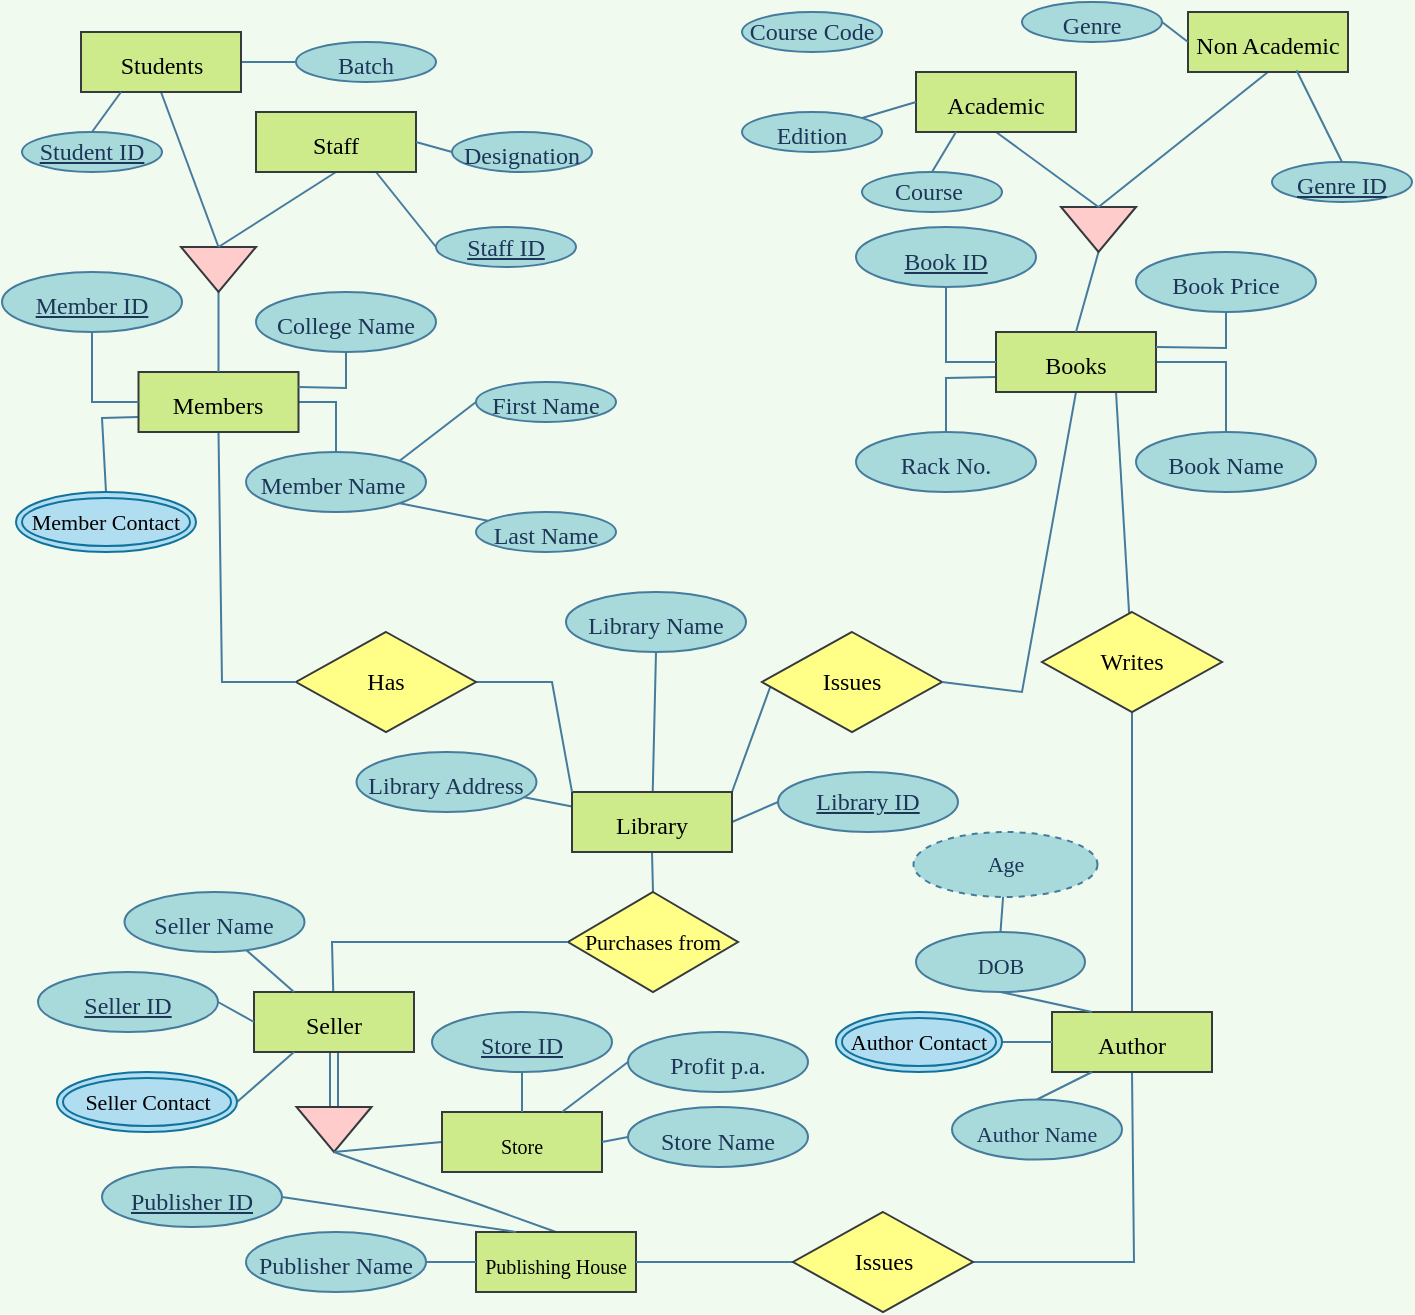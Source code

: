 <mxfile version="20.2.2" type="github">
  <diagram id="R2lEEEUBdFMjLlhIrx00" name="Page-1">
    <mxGraphModel dx="1051" dy="513" grid="1" gridSize="10" guides="1" tooltips="1" connect="1" arrows="1" fold="1" page="1" pageScale="1" pageWidth="1100" pageHeight="1700" background="#F1FAEE" math="0" shadow="0" extFonts="Permanent Marker^https://fonts.googleapis.com/css?family=Permanent+Marker">
      <root>
        <mxCell id="0" />
        <mxCell id="1" parent="0" />
        <mxCell id="Ww6-R9K_PQa6fMbzJAY2-98" value="" style="rounded=0;orthogonalLoop=1;jettySize=auto;html=1;fontFamily=Times New Roman;fontSize=11;fontColor=#1D3557;endArrow=none;startSize=14;endSize=14;strokeColor=#457B9D;fillColor=#A8DADC;entryX=0.5;entryY=1;entryDx=0;entryDy=0;endFill=0;" edge="1" parent="1" source="Ww6-R9K_PQa6fMbzJAY2-89" target="Ww6-R9K_PQa6fMbzJAY2-90">
          <mxGeometry relative="1" as="geometry" />
        </mxCell>
        <mxCell id="Ww6-R9K_PQa6fMbzJAY2-99" style="edgeStyle=none;shape=connector;rounded=0;orthogonalLoop=1;jettySize=auto;html=1;entryX=0.5;entryY=0;entryDx=0;entryDy=0;labelBackgroundColor=default;fontFamily=Times New Roman;fontSize=11;fontColor=#1D3557;endArrow=none;endFill=0;startSize=14;endSize=14;strokeColor=#457B9D;fillColor=#A8DADC;exitX=0.5;exitY=1;exitDx=0;exitDy=0;" edge="1" parent="1" source="Ww6-R9K_PQa6fMbzJAY2-89" target="Ww6-R9K_PQa6fMbzJAY2-96">
          <mxGeometry relative="1" as="geometry">
            <mxPoint x="355" y="590" as="sourcePoint" />
          </mxGeometry>
        </mxCell>
        <mxCell id="Ww6-R9K_PQa6fMbzJAY2-100" style="edgeStyle=none;shape=connector;rounded=0;orthogonalLoop=1;jettySize=auto;html=1;exitX=1;exitY=0.5;exitDx=0;exitDy=0;entryX=0;entryY=0.5;entryDx=0;entryDy=0;labelBackgroundColor=default;fontFamily=Times New Roman;fontSize=11;fontColor=#1D3557;endArrow=none;endFill=0;startSize=14;endSize=14;strokeColor=#457B9D;fillColor=#A8DADC;" edge="1" parent="1" source="Ww6-R9K_PQa6fMbzJAY2-89" target="Ww6-R9K_PQa6fMbzJAY2-93">
          <mxGeometry relative="1" as="geometry" />
        </mxCell>
        <mxCell id="Ww6-R9K_PQa6fMbzJAY2-101" value="" style="edgeStyle=none;shape=connector;rounded=0;orthogonalLoop=1;jettySize=auto;html=1;labelBackgroundColor=default;fontFamily=Times New Roman;fontSize=11;fontColor=#1D3557;endArrow=none;endFill=0;startSize=14;endSize=14;strokeColor=#457B9D;fillColor=#A8DADC;" edge="1" parent="1" source="Ww6-R9K_PQa6fMbzJAY2-89" target="Ww6-R9K_PQa6fMbzJAY2-91">
          <mxGeometry relative="1" as="geometry" />
        </mxCell>
        <mxCell id="Ww6-R9K_PQa6fMbzJAY2-102" style="edgeStyle=none;shape=connector;rounded=0;orthogonalLoop=1;jettySize=auto;html=1;exitX=1;exitY=0;exitDx=0;exitDy=0;entryX=0;entryY=0.5;entryDx=0;entryDy=0;labelBackgroundColor=default;fontFamily=Times New Roman;fontSize=11;fontColor=#1D3557;endArrow=none;endFill=0;startSize=14;endSize=14;strokeColor=#457B9D;fillColor=#A8DADC;" edge="1" parent="1" source="Ww6-R9K_PQa6fMbzJAY2-89" target="Ww6-R9K_PQa6fMbzJAY2-95">
          <mxGeometry relative="1" as="geometry">
            <Array as="points">
              <mxPoint x="415" y="505" />
            </Array>
          </mxGeometry>
        </mxCell>
        <mxCell id="Ww6-R9K_PQa6fMbzJAY2-89" value="&lt;font style=&quot;font-size: 12px;&quot;&gt;Library&lt;/font&gt;" style="whiteSpace=wrap;html=1;align=center;fontSize=16;strokeColor=#36393d;fillColor=#cdeb8b;fontFamily=Times New Roman;" vertex="1" parent="1">
          <mxGeometry x="315" y="560" width="80" height="30" as="geometry" />
        </mxCell>
        <mxCell id="Ww6-R9K_PQa6fMbzJAY2-90" value="&lt;font style=&quot;font-size: 12px;&quot;&gt;Library Name&lt;/font&gt;" style="ellipse;whiteSpace=wrap;html=1;align=center;fontSize=16;fontColor=#1D3557;strokeColor=#457B9D;fillColor=#A8DADC;fontFamily=Times New Roman;" vertex="1" parent="1">
          <mxGeometry x="312" y="460" width="90" height="30" as="geometry" />
        </mxCell>
        <mxCell id="Ww6-R9K_PQa6fMbzJAY2-91" value="&lt;font style=&quot;font-size: 12px;&quot;&gt;Library Address&lt;/font&gt;" style="ellipse;whiteSpace=wrap;html=1;align=center;fontSize=16;fontColor=#1D3557;strokeColor=#457B9D;fillColor=#A8DADC;fontFamily=Times New Roman;" vertex="1" parent="1">
          <mxGeometry x="207.25" y="540" width="90" height="30" as="geometry" />
        </mxCell>
        <mxCell id="Ww6-R9K_PQa6fMbzJAY2-93" value="Library ID" style="ellipse;whiteSpace=wrap;html=1;align=center;fontStyle=4;fontSize=12;fontColor=#1D3557;strokeColor=#457B9D;fillColor=#A8DADC;fontFamily=Times New Roman;" vertex="1" parent="1">
          <mxGeometry x="418" y="550" width="90" height="30" as="geometry" />
        </mxCell>
        <mxCell id="Ww6-R9K_PQa6fMbzJAY2-103" style="edgeStyle=none;shape=connector;rounded=0;orthogonalLoop=1;jettySize=auto;html=1;exitX=1;exitY=0.5;exitDx=0;exitDy=0;entryX=0;entryY=0;entryDx=0;entryDy=0;labelBackgroundColor=default;fontFamily=Times New Roman;fontSize=11;fontColor=#1D3557;endArrow=none;endFill=0;startSize=14;endSize=14;strokeColor=#457B9D;fillColor=#A8DADC;" edge="1" parent="1" target="Ww6-R9K_PQa6fMbzJAY2-89">
          <mxGeometry relative="1" as="geometry">
            <mxPoint x="237" y="505" as="sourcePoint" />
            <Array as="points">
              <mxPoint x="305" y="505" />
            </Array>
          </mxGeometry>
        </mxCell>
        <mxCell id="Ww6-R9K_PQa6fMbzJAY2-94" value="Has" style="shape=rhombus;perimeter=rhombusPerimeter;whiteSpace=wrap;html=1;align=center;fontSize=12;strokeColor=#36393d;fillColor=#ffff88;fontFamily=Times New Roman;" vertex="1" parent="1">
          <mxGeometry x="177" y="480" width="90" height="50" as="geometry" />
        </mxCell>
        <mxCell id="Ww6-R9K_PQa6fMbzJAY2-95" value="Issues" style="shape=rhombus;perimeter=rhombusPerimeter;whiteSpace=wrap;html=1;align=center;fontSize=12;strokeColor=#36393d;fillColor=#ffff88;fontFamily=Times New Roman;" vertex="1" parent="1">
          <mxGeometry x="410" y="480" width="90" height="50" as="geometry" />
        </mxCell>
        <mxCell id="Ww6-R9K_PQa6fMbzJAY2-96" value="&lt;font style=&quot;font-size: 11px;&quot;&gt;Purchases from&lt;/font&gt;" style="shape=rhombus;perimeter=rhombusPerimeter;whiteSpace=wrap;html=1;align=center;fontSize=12;strokeColor=#36393d;fillColor=#ffff88;fontFamily=Times New Roman;" vertex="1" parent="1">
          <mxGeometry x="313" y="610" width="85" height="50" as="geometry" />
        </mxCell>
        <mxCell id="Ww6-R9K_PQa6fMbzJAY2-111" style="edgeStyle=none;shape=connector;rounded=0;orthogonalLoop=1;jettySize=auto;html=1;entryX=1;entryY=0.5;entryDx=0;entryDy=0;labelBackgroundColor=default;fontFamily=Times New Roman;fontSize=11;fontColor=#1D3557;endArrow=none;endFill=0;startSize=14;endSize=14;strokeColor=#457B9D;fillColor=#A8DADC;exitX=0.5;exitY=1;exitDx=0;exitDy=0;" edge="1" parent="1" source="Ww6-R9K_PQa6fMbzJAY2-153" target="Ww6-R9K_PQa6fMbzJAY2-95">
          <mxGeometry relative="1" as="geometry">
            <mxPoint x="600" y="340" as="sourcePoint" />
            <Array as="points">
              <mxPoint x="540" y="510" />
            </Array>
          </mxGeometry>
        </mxCell>
        <mxCell id="Ww6-R9K_PQa6fMbzJAY2-110" style="edgeStyle=none;shape=connector;rounded=0;orthogonalLoop=1;jettySize=auto;html=1;exitX=0.5;exitY=1;exitDx=0;exitDy=0;entryX=0;entryY=0.5;entryDx=0;entryDy=0;labelBackgroundColor=default;fontFamily=Times New Roman;fontSize=11;fontColor=#1D3557;endArrow=none;endFill=0;startSize=14;endSize=14;strokeColor=#457B9D;fillColor=#A8DADC;" edge="1" parent="1" source="Ww6-R9K_PQa6fMbzJAY2-105" target="Ww6-R9K_PQa6fMbzJAY2-94">
          <mxGeometry relative="1" as="geometry">
            <Array as="points">
              <mxPoint x="140" y="505" />
            </Array>
          </mxGeometry>
        </mxCell>
        <mxCell id="Ww6-R9K_PQa6fMbzJAY2-132" style="edgeStyle=none;shape=connector;rounded=0;orthogonalLoop=1;jettySize=auto;html=1;exitX=1;exitY=0.5;exitDx=0;exitDy=0;entryX=0.5;entryY=0;entryDx=0;entryDy=0;labelBackgroundColor=default;fontFamily=Times New Roman;fontSize=11;fontColor=#1D3557;endArrow=none;endFill=0;startSize=14;endSize=14;strokeColor=#457B9D;fillColor=#A8DADC;" edge="1" parent="1" source="Ww6-R9K_PQa6fMbzJAY2-105" target="Ww6-R9K_PQa6fMbzJAY2-126">
          <mxGeometry relative="1" as="geometry">
            <Array as="points">
              <mxPoint x="197" y="365" />
            </Array>
          </mxGeometry>
        </mxCell>
        <mxCell id="Ww6-R9K_PQa6fMbzJAY2-136" style="edgeStyle=none;shape=connector;rounded=0;orthogonalLoop=1;jettySize=auto;html=1;exitX=0;exitY=0.75;exitDx=0;exitDy=0;entryX=0.5;entryY=0;entryDx=0;entryDy=0;labelBackgroundColor=default;fontFamily=Times New Roman;fontSize=11;fontColor=#1D3557;endArrow=none;endFill=0;startSize=14;endSize=14;strokeColor=#457B9D;fillColor=#A8DADC;" edge="1" parent="1" source="Ww6-R9K_PQa6fMbzJAY2-105" target="Ww6-R9K_PQa6fMbzJAY2-128">
          <mxGeometry relative="1" as="geometry">
            <mxPoint x="62" y="410" as="targetPoint" />
            <Array as="points">
              <mxPoint x="80" y="373" />
            </Array>
          </mxGeometry>
        </mxCell>
        <mxCell id="Ww6-R9K_PQa6fMbzJAY2-105" value="&lt;font style=&quot;font-size: 12px;&quot;&gt;Members&lt;/font&gt;" style="whiteSpace=wrap;html=1;align=center;fontSize=16;strokeColor=#36393d;fillColor=#cdeb8b;fontFamily=Times New Roman;" vertex="1" parent="1">
          <mxGeometry x="98.25" y="350" width="80" height="30" as="geometry" />
        </mxCell>
        <mxCell id="Ww6-R9K_PQa6fMbzJAY2-107" style="edgeStyle=none;shape=connector;rounded=0;orthogonalLoop=1;jettySize=auto;html=1;exitX=1;exitY=0.5;exitDx=0;exitDy=0;entryX=0.5;entryY=0;entryDx=0;entryDy=0;labelBackgroundColor=default;fontFamily=Times New Roman;fontSize=11;fontColor=#1D3557;endArrow=none;endFill=0;startSize=14;endSize=14;strokeColor=#457B9D;fillColor=#A8DADC;" edge="1" parent="1" source="Ww6-R9K_PQa6fMbzJAY2-106" target="Ww6-R9K_PQa6fMbzJAY2-105">
          <mxGeometry relative="1" as="geometry" />
        </mxCell>
        <mxCell id="Ww6-R9K_PQa6fMbzJAY2-106" value="" style="triangle;whiteSpace=wrap;html=1;fontFamily=Times New Roman;fontSize=11;strokeColor=#36393d;fillColor=#ffcccc;rotation=90;" vertex="1" parent="1">
          <mxGeometry x="127" y="280" width="22.5" height="37.5" as="geometry" />
        </mxCell>
        <mxCell id="Ww6-R9K_PQa6fMbzJAY2-118" style="edgeStyle=none;shape=connector;rounded=0;orthogonalLoop=1;jettySize=auto;html=1;exitX=0.5;exitY=1;exitDx=0;exitDy=0;labelBackgroundColor=default;fontFamily=Times New Roman;fontSize=11;fontColor=#1D3557;endArrow=none;endFill=0;startSize=14;endSize=14;strokeColor=#457B9D;fillColor=#A8DADC;entryX=0;entryY=0.5;entryDx=0;entryDy=0;" edge="1" parent="1" source="Ww6-R9K_PQa6fMbzJAY2-112" target="Ww6-R9K_PQa6fMbzJAY2-106">
          <mxGeometry relative="1" as="geometry">
            <mxPoint x="117" y="290" as="targetPoint" />
          </mxGeometry>
        </mxCell>
        <mxCell id="Ww6-R9K_PQa6fMbzJAY2-145" style="edgeStyle=none;shape=connector;rounded=0;orthogonalLoop=1;jettySize=auto;html=1;exitX=0.75;exitY=1;exitDx=0;exitDy=0;entryX=0;entryY=0.5;entryDx=0;entryDy=0;labelBackgroundColor=default;fontFamily=Times New Roman;fontSize=12;fontColor=#1D3557;endArrow=none;endFill=0;startSize=14;endSize=14;strokeColor=#457B9D;fillColor=#A8DADC;" edge="1" parent="1" source="Ww6-R9K_PQa6fMbzJAY2-112" target="Ww6-R9K_PQa6fMbzJAY2-144">
          <mxGeometry relative="1" as="geometry" />
        </mxCell>
        <mxCell id="Ww6-R9K_PQa6fMbzJAY2-112" value="&lt;font style=&quot;font-size: 12px;&quot;&gt;Staff&lt;/font&gt;" style="whiteSpace=wrap;html=1;align=center;fontSize=16;strokeColor=#36393d;fillColor=#cdeb8b;fontFamily=Times New Roman;" vertex="1" parent="1">
          <mxGeometry x="157" y="220" width="80" height="30" as="geometry" />
        </mxCell>
        <mxCell id="Ww6-R9K_PQa6fMbzJAY2-117" style="edgeStyle=none;shape=connector;rounded=0;orthogonalLoop=1;jettySize=auto;html=1;exitX=0.5;exitY=1;exitDx=0;exitDy=0;entryX=0;entryY=0.5;entryDx=0;entryDy=0;labelBackgroundColor=default;fontFamily=Times New Roman;fontSize=11;fontColor=#1D3557;endArrow=none;endFill=0;startSize=14;endSize=14;strokeColor=#457B9D;fillColor=#A8DADC;" edge="1" parent="1" source="Ww6-R9K_PQa6fMbzJAY2-113" target="Ww6-R9K_PQa6fMbzJAY2-106">
          <mxGeometry relative="1" as="geometry" />
        </mxCell>
        <mxCell id="Ww6-R9K_PQa6fMbzJAY2-240" style="edgeStyle=none;shape=connector;rounded=0;orthogonalLoop=1;jettySize=auto;html=1;exitX=1;exitY=0.5;exitDx=0;exitDy=0;entryX=0;entryY=0.5;entryDx=0;entryDy=0;labelBackgroundColor=default;fontFamily=Times New Roman;fontSize=10;fontColor=#1D3557;endArrow=none;endFill=0;strokeColor=#457B9D;fillColor=#A8DADC;" edge="1" parent="1" source="Ww6-R9K_PQa6fMbzJAY2-113" target="Ww6-R9K_PQa6fMbzJAY2-140">
          <mxGeometry relative="1" as="geometry" />
        </mxCell>
        <mxCell id="Ww6-R9K_PQa6fMbzJAY2-113" value="&lt;font style=&quot;font-size: 12px;&quot;&gt;Students&lt;/font&gt;" style="whiteSpace=wrap;html=1;align=center;fontSize=16;strokeColor=#36393d;fillColor=#cdeb8b;fontFamily=Times New Roman;" vertex="1" parent="1">
          <mxGeometry x="69.5" y="180" width="80" height="30" as="geometry" />
        </mxCell>
        <mxCell id="Ww6-R9K_PQa6fMbzJAY2-135" style="edgeStyle=none;shape=connector;rounded=0;orthogonalLoop=1;jettySize=auto;html=1;entryX=0;entryY=0.5;entryDx=0;entryDy=0;labelBackgroundColor=default;fontFamily=Times New Roman;fontSize=11;fontColor=#1D3557;endArrow=none;endFill=0;startSize=14;endSize=14;strokeColor=#457B9D;fillColor=#A8DADC;exitX=0.5;exitY=1;exitDx=0;exitDy=0;" edge="1" parent="1" source="Ww6-R9K_PQa6fMbzJAY2-123" target="Ww6-R9K_PQa6fMbzJAY2-105">
          <mxGeometry relative="1" as="geometry">
            <mxPoint x="62" y="327.5" as="sourcePoint" />
            <Array as="points">
              <mxPoint x="75" y="365" />
            </Array>
          </mxGeometry>
        </mxCell>
        <mxCell id="Ww6-R9K_PQa6fMbzJAY2-123" value="&lt;font style=&quot;font-size: 12px;&quot;&gt;&lt;u&gt;Member ID&lt;/u&gt;&lt;/font&gt;" style="ellipse;whiteSpace=wrap;html=1;align=center;fontSize=16;fontColor=#1D3557;strokeColor=#457B9D;fillColor=#A8DADC;fontFamily=Times New Roman;" vertex="1" parent="1">
          <mxGeometry x="30" y="300" width="90" height="30" as="geometry" />
        </mxCell>
        <mxCell id="Ww6-R9K_PQa6fMbzJAY2-133" style="edgeStyle=none;shape=connector;rounded=0;orthogonalLoop=1;jettySize=auto;html=1;exitX=1;exitY=0;exitDx=0;exitDy=0;entryX=0;entryY=0.5;entryDx=0;entryDy=0;labelBackgroundColor=default;fontFamily=Times New Roman;fontSize=11;fontColor=#1D3557;endArrow=none;endFill=0;startSize=14;endSize=14;strokeColor=#457B9D;fillColor=#A8DADC;" edge="1" parent="1" source="Ww6-R9K_PQa6fMbzJAY2-126" target="Ww6-R9K_PQa6fMbzJAY2-130">
          <mxGeometry relative="1" as="geometry" />
        </mxCell>
        <mxCell id="Ww6-R9K_PQa6fMbzJAY2-126" value="&lt;font style=&quot;font-size: 12px;&quot;&gt;Member Name&amp;nbsp;&lt;/font&gt;" style="ellipse;whiteSpace=wrap;html=1;align=center;fontSize=16;fontColor=#1D3557;strokeColor=#457B9D;fillColor=#A8DADC;fontFamily=Times New Roman;" vertex="1" parent="1">
          <mxGeometry x="152" y="390" width="90" height="30" as="geometry" />
        </mxCell>
        <mxCell id="Ww6-R9K_PQa6fMbzJAY2-128" value="Member Contact" style="ellipse;shape=doubleEllipse;margin=3;whiteSpace=wrap;html=1;align=center;fontFamily=Times New Roman;fontSize=11;strokeColor=#10739e;fillColor=#b1ddf0;" vertex="1" parent="1">
          <mxGeometry x="37" y="410" width="90" height="30" as="geometry" />
        </mxCell>
        <mxCell id="Ww6-R9K_PQa6fMbzJAY2-134" style="edgeStyle=none;shape=connector;rounded=0;orthogonalLoop=1;jettySize=auto;html=1;entryX=1;entryY=1;entryDx=0;entryDy=0;labelBackgroundColor=default;fontFamily=Times New Roman;fontSize=11;fontColor=#1D3557;endArrow=none;endFill=0;startSize=14;endSize=14;strokeColor=#457B9D;fillColor=#A8DADC;" edge="1" parent="1" source="Ww6-R9K_PQa6fMbzJAY2-129" target="Ww6-R9K_PQa6fMbzJAY2-126">
          <mxGeometry relative="1" as="geometry" />
        </mxCell>
        <mxCell id="Ww6-R9K_PQa6fMbzJAY2-129" value="&lt;font style=&quot;font-size: 12px;&quot;&gt;Last Name&lt;/font&gt;" style="ellipse;whiteSpace=wrap;html=1;align=center;fontSize=16;fontColor=#1D3557;strokeColor=#457B9D;fillColor=#A8DADC;fontFamily=Times New Roman;" vertex="1" parent="1">
          <mxGeometry x="267" y="420" width="70" height="20" as="geometry" />
        </mxCell>
        <mxCell id="Ww6-R9K_PQa6fMbzJAY2-130" value="&lt;font style=&quot;font-size: 12px;&quot;&gt;First Name&lt;/font&gt;" style="ellipse;whiteSpace=wrap;html=1;align=center;fontSize=16;fontColor=#1D3557;strokeColor=#457B9D;fillColor=#A8DADC;fontFamily=Times New Roman;" vertex="1" parent="1">
          <mxGeometry x="267" y="355" width="70" height="20" as="geometry" />
        </mxCell>
        <mxCell id="Ww6-R9K_PQa6fMbzJAY2-131" style="edgeStyle=none;shape=connector;rounded=0;orthogonalLoop=1;jettySize=auto;html=1;exitX=0.5;exitY=0;exitDx=0;exitDy=0;labelBackgroundColor=default;fontFamily=Times New Roman;fontSize=11;fontColor=#1D3557;endArrow=none;endFill=0;startSize=14;endSize=14;strokeColor=#457B9D;fillColor=#A8DADC;" edge="1" parent="1" source="Ww6-R9K_PQa6fMbzJAY2-129" target="Ww6-R9K_PQa6fMbzJAY2-129">
          <mxGeometry relative="1" as="geometry" />
        </mxCell>
        <mxCell id="Ww6-R9K_PQa6fMbzJAY2-148" style="edgeStyle=none;shape=connector;rounded=0;orthogonalLoop=1;jettySize=auto;html=1;exitX=0;exitY=0.5;exitDx=0;exitDy=0;entryX=1;entryY=0.5;entryDx=0;entryDy=0;labelBackgroundColor=default;fontFamily=Times New Roman;fontSize=12;fontColor=#1D3557;endArrow=none;endFill=0;startSize=14;endSize=14;strokeColor=#457B9D;fillColor=#A8DADC;" edge="1" parent="1" source="Ww6-R9K_PQa6fMbzJAY2-139" target="Ww6-R9K_PQa6fMbzJAY2-112">
          <mxGeometry relative="1" as="geometry" />
        </mxCell>
        <mxCell id="Ww6-R9K_PQa6fMbzJAY2-139" value="&lt;font style=&quot;font-size: 12px;&quot;&gt;Designation&lt;/font&gt;" style="ellipse;whiteSpace=wrap;html=1;align=center;fontSize=16;fontColor=#1D3557;strokeColor=#457B9D;fillColor=#A8DADC;fontFamily=Times New Roman;" vertex="1" parent="1">
          <mxGeometry x="255" y="230" width="70" height="20" as="geometry" />
        </mxCell>
        <mxCell id="Ww6-R9K_PQa6fMbzJAY2-140" value="&lt;font style=&quot;font-size: 12px;&quot;&gt;Batch&lt;/font&gt;" style="ellipse;whiteSpace=wrap;html=1;align=center;fontSize=16;fontColor=#1D3557;strokeColor=#457B9D;fillColor=#A8DADC;fontFamily=Times New Roman;" vertex="1" parent="1">
          <mxGeometry x="177" y="185" width="70" height="20" as="geometry" />
        </mxCell>
        <mxCell id="Ww6-R9K_PQa6fMbzJAY2-149" style="edgeStyle=none;shape=connector;rounded=0;orthogonalLoop=1;jettySize=auto;html=1;exitX=0.5;exitY=0;exitDx=0;exitDy=0;entryX=0.25;entryY=1;entryDx=0;entryDy=0;labelBackgroundColor=default;fontFamily=Times New Roman;fontSize=12;fontColor=#1D3557;endArrow=none;endFill=0;startSize=14;endSize=14;strokeColor=#457B9D;fillColor=#A8DADC;" edge="1" parent="1" source="Ww6-R9K_PQa6fMbzJAY2-141" target="Ww6-R9K_PQa6fMbzJAY2-113">
          <mxGeometry relative="1" as="geometry" />
        </mxCell>
        <mxCell id="Ww6-R9K_PQa6fMbzJAY2-141" value="&lt;u&gt;Student ID&lt;/u&gt;" style="ellipse;whiteSpace=wrap;html=1;align=center;fontSize=12;fontColor=#1D3557;strokeColor=#457B9D;fillColor=#A8DADC;fontFamily=Times New Roman;" vertex="1" parent="1">
          <mxGeometry x="40" y="230" width="70" height="20" as="geometry" />
        </mxCell>
        <mxCell id="Ww6-R9K_PQa6fMbzJAY2-142" style="edgeStyle=none;shape=connector;rounded=0;orthogonalLoop=1;jettySize=auto;html=1;entryX=1;entryY=0.25;entryDx=0;entryDy=0;labelBackgroundColor=default;fontFamily=Times New Roman;fontSize=11;fontColor=#1D3557;endArrow=none;endFill=0;startSize=14;endSize=14;strokeColor=#457B9D;fillColor=#A8DADC;" edge="1" parent="1" source="Ww6-R9K_PQa6fMbzJAY2-143" target="Ww6-R9K_PQa6fMbzJAY2-105">
          <mxGeometry relative="1" as="geometry">
            <mxPoint x="222" y="365" as="targetPoint" />
            <Array as="points">
              <mxPoint x="202" y="358" />
            </Array>
          </mxGeometry>
        </mxCell>
        <mxCell id="Ww6-R9K_PQa6fMbzJAY2-143" value="&lt;span style=&quot;font-size: 12px;&quot;&gt;College Name&lt;/span&gt;" style="ellipse;whiteSpace=wrap;html=1;align=center;fontSize=16;fontColor=#1D3557;strokeColor=#457B9D;fillColor=#A8DADC;fontFamily=Times New Roman;" vertex="1" parent="1">
          <mxGeometry x="157" y="310" width="90" height="30" as="geometry" />
        </mxCell>
        <mxCell id="Ww6-R9K_PQa6fMbzJAY2-144" value="&lt;u&gt;Staff ID&lt;/u&gt;" style="ellipse;whiteSpace=wrap;html=1;align=center;fontSize=12;fontColor=#1D3557;strokeColor=#457B9D;fillColor=#A8DADC;fontFamily=Times New Roman;" vertex="1" parent="1">
          <mxGeometry x="247" y="277.5" width="70" height="20" as="geometry" />
        </mxCell>
        <mxCell id="Ww6-R9K_PQa6fMbzJAY2-151" style="edgeStyle=none;shape=connector;rounded=0;orthogonalLoop=1;jettySize=auto;html=1;exitX=1;exitY=0.5;exitDx=0;exitDy=0;entryX=0.5;entryY=0;entryDx=0;entryDy=0;labelBackgroundColor=default;fontFamily=Times New Roman;fontSize=11;fontColor=#1D3557;endArrow=none;endFill=0;startSize=14;endSize=14;strokeColor=#457B9D;fillColor=#A8DADC;" edge="1" parent="1" source="Ww6-R9K_PQa6fMbzJAY2-153" target="Ww6-R9K_PQa6fMbzJAY2-164">
          <mxGeometry relative="1" as="geometry">
            <Array as="points">
              <mxPoint x="642" y="345" />
            </Array>
          </mxGeometry>
        </mxCell>
        <mxCell id="Ww6-R9K_PQa6fMbzJAY2-152" style="edgeStyle=none;shape=connector;rounded=0;orthogonalLoop=1;jettySize=auto;html=1;exitX=0;exitY=0.75;exitDx=0;exitDy=0;entryX=0.5;entryY=0;entryDx=0;entryDy=0;labelBackgroundColor=default;fontFamily=Times New Roman;fontSize=11;fontColor=#1D3557;endArrow=none;endFill=0;startSize=14;endSize=14;strokeColor=#457B9D;fillColor=#A8DADC;" edge="1" parent="1" source="Ww6-R9K_PQa6fMbzJAY2-153" target="Ww6-R9K_PQa6fMbzJAY2-181">
          <mxGeometry relative="1" as="geometry">
            <Array as="points">
              <mxPoint x="502" y="353" />
            </Array>
            <mxPoint x="502" y="390" as="targetPoint" />
          </mxGeometry>
        </mxCell>
        <mxCell id="Ww6-R9K_PQa6fMbzJAY2-190" style="edgeStyle=none;shape=connector;rounded=0;orthogonalLoop=1;jettySize=auto;html=1;exitX=0.75;exitY=1;exitDx=0;exitDy=0;labelBackgroundColor=default;fontFamily=Times New Roman;fontSize=12;fontColor=#1D3557;endArrow=none;endFill=0;startSize=14;endSize=14;strokeColor=#457B9D;fillColor=#A8DADC;" edge="1" parent="1" source="Ww6-R9K_PQa6fMbzJAY2-153" target="Ww6-R9K_PQa6fMbzJAY2-189">
          <mxGeometry relative="1" as="geometry">
            <Array as="points" />
          </mxGeometry>
        </mxCell>
        <mxCell id="Ww6-R9K_PQa6fMbzJAY2-153" value="&lt;font style=&quot;font-size: 12px;&quot;&gt;Books&lt;/font&gt;" style="whiteSpace=wrap;html=1;align=center;fontSize=16;strokeColor=#36393d;fillColor=#cdeb8b;fontFamily=Times New Roman;" vertex="1" parent="1">
          <mxGeometry x="527" y="330" width="80" height="30" as="geometry" />
        </mxCell>
        <mxCell id="Ww6-R9K_PQa6fMbzJAY2-154" style="edgeStyle=none;shape=connector;rounded=0;orthogonalLoop=1;jettySize=auto;html=1;exitX=1;exitY=0.5;exitDx=0;exitDy=0;entryX=0.5;entryY=0;entryDx=0;entryDy=0;labelBackgroundColor=default;fontFamily=Times New Roman;fontSize=11;fontColor=#1D3557;endArrow=none;endFill=0;startSize=14;endSize=14;strokeColor=#457B9D;fillColor=#A8DADC;" edge="1" parent="1" source="Ww6-R9K_PQa6fMbzJAY2-155" target="Ww6-R9K_PQa6fMbzJAY2-153">
          <mxGeometry relative="1" as="geometry" />
        </mxCell>
        <mxCell id="Ww6-R9K_PQa6fMbzJAY2-155" value="" style="triangle;whiteSpace=wrap;html=1;fontFamily=Times New Roman;fontSize=11;strokeColor=#36393d;fillColor=#ffcccc;rotation=90;" vertex="1" parent="1">
          <mxGeometry x="567" y="260" width="22.5" height="37.5" as="geometry" />
        </mxCell>
        <mxCell id="Ww6-R9K_PQa6fMbzJAY2-156" style="edgeStyle=none;shape=connector;rounded=0;orthogonalLoop=1;jettySize=auto;html=1;exitX=0.5;exitY=1;exitDx=0;exitDy=0;labelBackgroundColor=default;fontFamily=Times New Roman;fontSize=11;fontColor=#1D3557;endArrow=none;endFill=0;startSize=14;endSize=14;strokeColor=#457B9D;fillColor=#A8DADC;entryX=0;entryY=0.5;entryDx=0;entryDy=0;" edge="1" parent="1" source="Ww6-R9K_PQa6fMbzJAY2-158" target="Ww6-R9K_PQa6fMbzJAY2-155">
          <mxGeometry relative="1" as="geometry">
            <mxPoint x="557" y="270" as="targetPoint" />
          </mxGeometry>
        </mxCell>
        <mxCell id="Ww6-R9K_PQa6fMbzJAY2-158" value="&lt;span style=&quot;font-size: 12px;&quot;&gt;Non Academic&lt;/span&gt;" style="whiteSpace=wrap;html=1;align=center;fontSize=16;strokeColor=#36393d;fillColor=#cdeb8b;fontFamily=Times New Roman;" vertex="1" parent="1">
          <mxGeometry x="623" y="170" width="80" height="30" as="geometry" />
        </mxCell>
        <mxCell id="Ww6-R9K_PQa6fMbzJAY2-159" style="edgeStyle=none;shape=connector;rounded=0;orthogonalLoop=1;jettySize=auto;html=1;exitX=0.5;exitY=1;exitDx=0;exitDy=0;entryX=0;entryY=0.5;entryDx=0;entryDy=0;labelBackgroundColor=default;fontFamily=Times New Roman;fontSize=11;fontColor=#1D3557;endArrow=none;endFill=0;startSize=14;endSize=14;strokeColor=#457B9D;fillColor=#A8DADC;" edge="1" parent="1" source="Ww6-R9K_PQa6fMbzJAY2-160" target="Ww6-R9K_PQa6fMbzJAY2-155">
          <mxGeometry relative="1" as="geometry" />
        </mxCell>
        <mxCell id="Ww6-R9K_PQa6fMbzJAY2-160" value="&lt;span style=&quot;font-size: 12px;&quot;&gt;Academic&lt;/span&gt;" style="whiteSpace=wrap;html=1;align=center;fontSize=16;strokeColor=#36393d;fillColor=#cdeb8b;fontFamily=Times New Roman;" vertex="1" parent="1">
          <mxGeometry x="487" y="200" width="80" height="30" as="geometry" />
        </mxCell>
        <mxCell id="Ww6-R9K_PQa6fMbzJAY2-161" style="edgeStyle=none;shape=connector;rounded=0;orthogonalLoop=1;jettySize=auto;html=1;entryX=0;entryY=0.5;entryDx=0;entryDy=0;labelBackgroundColor=default;fontFamily=Times New Roman;fontSize=11;fontColor=#1D3557;endArrow=none;endFill=0;startSize=14;endSize=14;strokeColor=#457B9D;fillColor=#A8DADC;" edge="1" parent="1" source="Ww6-R9K_PQa6fMbzJAY2-162" target="Ww6-R9K_PQa6fMbzJAY2-153">
          <mxGeometry relative="1" as="geometry">
            <Array as="points">
              <mxPoint x="502" y="345" />
            </Array>
          </mxGeometry>
        </mxCell>
        <mxCell id="Ww6-R9K_PQa6fMbzJAY2-162" value="&lt;font style=&quot;font-size: 12px;&quot;&gt;&lt;u&gt;Book ID&lt;/u&gt;&lt;/font&gt;" style="ellipse;whiteSpace=wrap;html=1;align=center;fontSize=16;fontColor=#1D3557;strokeColor=#457B9D;fillColor=#A8DADC;fontFamily=Times New Roman;" vertex="1" parent="1">
          <mxGeometry x="457" y="277.5" width="90" height="30" as="geometry" />
        </mxCell>
        <mxCell id="Ww6-R9K_PQa6fMbzJAY2-164" value="&lt;font style=&quot;font-size: 12px;&quot;&gt;Book Name&lt;/font&gt;" style="ellipse;whiteSpace=wrap;html=1;align=center;fontSize=16;fontColor=#1D3557;strokeColor=#457B9D;fillColor=#A8DADC;fontFamily=Times New Roman;" vertex="1" parent="1">
          <mxGeometry x="597" y="380" width="90" height="30" as="geometry" />
        </mxCell>
        <mxCell id="Ww6-R9K_PQa6fMbzJAY2-170" style="edgeStyle=none;shape=connector;rounded=0;orthogonalLoop=1;jettySize=auto;html=1;exitX=1;exitY=0.5;exitDx=0;exitDy=0;entryX=0;entryY=0.5;entryDx=0;entryDy=0;labelBackgroundColor=default;fontFamily=Times New Roman;fontSize=12;fontColor=#1D3557;endArrow=none;endFill=0;startSize=14;endSize=14;strokeColor=#457B9D;fillColor=#A8DADC;" edge="1" parent="1" source="Ww6-R9K_PQa6fMbzJAY2-171" target="Ww6-R9K_PQa6fMbzJAY2-158">
          <mxGeometry relative="1" as="geometry" />
        </mxCell>
        <mxCell id="Ww6-R9K_PQa6fMbzJAY2-171" value="&lt;font style=&quot;font-size: 12px;&quot;&gt;Genre&lt;/font&gt;" style="ellipse;whiteSpace=wrap;html=1;align=center;fontSize=16;fontColor=#1D3557;strokeColor=#457B9D;fillColor=#A8DADC;fontFamily=Times New Roman;" vertex="1" parent="1">
          <mxGeometry x="540" y="165" width="70" height="20" as="geometry" />
        </mxCell>
        <mxCell id="Ww6-R9K_PQa6fMbzJAY2-172" style="edgeStyle=none;shape=connector;rounded=0;orthogonalLoop=1;jettySize=auto;html=1;entryX=0.678;entryY=0.97;entryDx=0;entryDy=0;labelBackgroundColor=default;fontFamily=Times New Roman;fontSize=12;fontColor=#1D3557;endArrow=none;endFill=0;startSize=14;endSize=14;strokeColor=#457B9D;fillColor=#A8DADC;entryPerimeter=0;exitX=0.5;exitY=0;exitDx=0;exitDy=0;" edge="1" parent="1" source="Ww6-R9K_PQa6fMbzJAY2-184" target="Ww6-R9K_PQa6fMbzJAY2-158">
          <mxGeometry relative="1" as="geometry">
            <mxPoint x="705" y="235" as="sourcePoint" />
          </mxGeometry>
        </mxCell>
        <mxCell id="Ww6-R9K_PQa6fMbzJAY2-174" style="edgeStyle=none;shape=connector;rounded=0;orthogonalLoop=1;jettySize=auto;html=1;entryX=0;entryY=0.5;entryDx=0;entryDy=0;labelBackgroundColor=default;fontFamily=Times New Roman;fontSize=12;fontColor=#1D3557;endArrow=none;endFill=0;startSize=14;endSize=14;strokeColor=#457B9D;fillColor=#A8DADC;" edge="1" parent="1" source="Ww6-R9K_PQa6fMbzJAY2-175" target="Ww6-R9K_PQa6fMbzJAY2-160">
          <mxGeometry relative="1" as="geometry" />
        </mxCell>
        <mxCell id="Ww6-R9K_PQa6fMbzJAY2-175" value="&lt;span style=&quot;font-size: 12px;&quot;&gt;Edition&lt;/span&gt;" style="ellipse;whiteSpace=wrap;html=1;align=center;fontSize=16;fontColor=#1D3557;strokeColor=#457B9D;fillColor=#A8DADC;fontFamily=Times New Roman;" vertex="1" parent="1">
          <mxGeometry x="400" y="220" width="70" height="20" as="geometry" />
        </mxCell>
        <mxCell id="Ww6-R9K_PQa6fMbzJAY2-176" style="edgeStyle=none;shape=connector;rounded=0;orthogonalLoop=1;jettySize=auto;html=1;exitX=0.5;exitY=0;exitDx=0;exitDy=0;entryX=0.25;entryY=1;entryDx=0;entryDy=0;labelBackgroundColor=default;fontFamily=Times New Roman;fontSize=12;fontColor=#1D3557;endArrow=none;endFill=0;startSize=14;endSize=14;strokeColor=#457B9D;fillColor=#A8DADC;" edge="1" parent="1" source="Ww6-R9K_PQa6fMbzJAY2-177" target="Ww6-R9K_PQa6fMbzJAY2-160">
          <mxGeometry relative="1" as="geometry" />
        </mxCell>
        <mxCell id="Ww6-R9K_PQa6fMbzJAY2-177" value="Course&amp;nbsp;" style="ellipse;whiteSpace=wrap;html=1;align=center;fontSize=12;fontColor=#1D3557;strokeColor=#457B9D;fillColor=#A8DADC;fontFamily=Times New Roman;" vertex="1" parent="1">
          <mxGeometry x="460" y="250" width="70" height="20" as="geometry" />
        </mxCell>
        <mxCell id="Ww6-R9K_PQa6fMbzJAY2-178" style="edgeStyle=none;shape=connector;rounded=0;orthogonalLoop=1;jettySize=auto;html=1;entryX=1;entryY=0.25;entryDx=0;entryDy=0;labelBackgroundColor=default;fontFamily=Times New Roman;fontSize=11;fontColor=#1D3557;endArrow=none;endFill=0;startSize=14;endSize=14;strokeColor=#457B9D;fillColor=#A8DADC;" edge="1" parent="1" source="Ww6-R9K_PQa6fMbzJAY2-179" target="Ww6-R9K_PQa6fMbzJAY2-153">
          <mxGeometry relative="1" as="geometry">
            <mxPoint x="662" y="345" as="targetPoint" />
            <Array as="points">
              <mxPoint x="642" y="338" />
            </Array>
          </mxGeometry>
        </mxCell>
        <mxCell id="Ww6-R9K_PQa6fMbzJAY2-179" value="&lt;span style=&quot;font-size: 12px;&quot;&gt;Book Price&lt;/span&gt;" style="ellipse;whiteSpace=wrap;html=1;align=center;fontSize=16;fontColor=#1D3557;strokeColor=#457B9D;fillColor=#A8DADC;fontFamily=Times New Roman;" vertex="1" parent="1">
          <mxGeometry x="597" y="290" width="90" height="30" as="geometry" />
        </mxCell>
        <mxCell id="Ww6-R9K_PQa6fMbzJAY2-181" value="&lt;span style=&quot;font-size: 12px;&quot;&gt;Rack No.&lt;/span&gt;" style="ellipse;whiteSpace=wrap;html=1;align=center;fontSize=16;fontColor=#1D3557;strokeColor=#457B9D;fillColor=#A8DADC;fontFamily=Times New Roman;" vertex="1" parent="1">
          <mxGeometry x="457" y="380" width="90" height="30" as="geometry" />
        </mxCell>
        <mxCell id="Ww6-R9K_PQa6fMbzJAY2-182" style="edgeStyle=none;shape=connector;rounded=0;orthogonalLoop=1;jettySize=auto;html=1;exitX=0.5;exitY=1;exitDx=0;exitDy=0;labelBackgroundColor=default;fontFamily=Times New Roman;fontSize=12;fontColor=#1D3557;endArrow=none;endFill=0;startSize=14;endSize=14;strokeColor=#457B9D;fillColor=#A8DADC;" edge="1" parent="1">
          <mxGeometry relative="1" as="geometry">
            <mxPoint x="550" y="215" as="sourcePoint" />
            <mxPoint x="550" y="215" as="targetPoint" />
          </mxGeometry>
        </mxCell>
        <mxCell id="Ww6-R9K_PQa6fMbzJAY2-183" value="Course Code" style="ellipse;whiteSpace=wrap;html=1;align=center;fontSize=12;fontColor=#1D3557;strokeColor=#457B9D;fillColor=#A8DADC;fontFamily=Times New Roman;" vertex="1" parent="1">
          <mxGeometry x="400" y="170" width="70" height="20" as="geometry" />
        </mxCell>
        <mxCell id="Ww6-R9K_PQa6fMbzJAY2-184" value="&lt;span style=&quot;font-size: 12px;&quot;&gt;&lt;u&gt;Genre ID&lt;/u&gt;&lt;/span&gt;" style="ellipse;whiteSpace=wrap;html=1;align=center;fontSize=16;fontColor=#1D3557;strokeColor=#457B9D;fillColor=#A8DADC;fontFamily=Times New Roman;" vertex="1" parent="1">
          <mxGeometry x="665" y="245" width="70" height="20" as="geometry" />
        </mxCell>
        <mxCell id="Ww6-R9K_PQa6fMbzJAY2-198" style="edgeStyle=none;shape=link;rounded=0;orthogonalLoop=1;jettySize=auto;html=1;exitX=0.5;exitY=1;exitDx=0;exitDy=0;labelBackgroundColor=default;fontFamily=Times New Roman;fontSize=12;fontColor=#1D3557;endArrow=none;endFill=0;strokeColor=#457B9D;fillColor=#A8DADC;entryX=0;entryY=0.5;entryDx=0;entryDy=0;" edge="1" parent="1" source="Ww6-R9K_PQa6fMbzJAY2-188" target="Ww6-R9K_PQa6fMbzJAY2-201">
          <mxGeometry relative="1" as="geometry">
            <mxPoint x="195.5" y="740" as="targetPoint" />
          </mxGeometry>
        </mxCell>
        <mxCell id="Ww6-R9K_PQa6fMbzJAY2-200" value="" style="edgeStyle=none;shape=connector;rounded=0;orthogonalLoop=1;jettySize=auto;html=1;labelBackgroundColor=default;fontFamily=Times New Roman;fontSize=12;fontColor=#1D3557;endArrow=none;endFill=0;startSize=14;endSize=14;strokeColor=#457B9D;fillColor=#A8DADC;entryX=0;entryY=0.5;entryDx=0;entryDy=0;" edge="1" parent="1" source="Ww6-R9K_PQa6fMbzJAY2-188" target="Ww6-R9K_PQa6fMbzJAY2-96">
          <mxGeometry relative="1" as="geometry">
            <Array as="points">
              <mxPoint x="195" y="635" />
            </Array>
          </mxGeometry>
        </mxCell>
        <mxCell id="Ww6-R9K_PQa6fMbzJAY2-188" value="&lt;font style=&quot;font-size: 12px;&quot;&gt;Seller&lt;/font&gt;" style="whiteSpace=wrap;html=1;align=center;fontSize=16;strokeColor=#36393d;fillColor=#cdeb8b;fontFamily=Times New Roman;" vertex="1" parent="1">
          <mxGeometry x="156" y="660" width="80" height="30" as="geometry" />
        </mxCell>
        <mxCell id="Ww6-R9K_PQa6fMbzJAY2-192" style="edgeStyle=none;shape=connector;rounded=0;orthogonalLoop=1;jettySize=auto;html=1;exitX=0.5;exitY=1;exitDx=0;exitDy=0;entryX=0.5;entryY=0;entryDx=0;entryDy=0;labelBackgroundColor=default;fontFamily=Times New Roman;fontSize=12;fontColor=#1D3557;endArrow=none;endFill=0;startSize=14;endSize=14;strokeColor=#457B9D;fillColor=#A8DADC;" edge="1" parent="1" source="Ww6-R9K_PQa6fMbzJAY2-189" target="Ww6-R9K_PQa6fMbzJAY2-191">
          <mxGeometry relative="1" as="geometry">
            <mxPoint x="583" y="560" as="sourcePoint" />
            <Array as="points" />
          </mxGeometry>
        </mxCell>
        <mxCell id="Ww6-R9K_PQa6fMbzJAY2-189" value="Writes" style="shape=rhombus;perimeter=rhombusPerimeter;whiteSpace=wrap;html=1;align=center;fontSize=12;strokeColor=#36393d;fillColor=#ffff88;fontFamily=Times New Roman;" vertex="1" parent="1">
          <mxGeometry x="550" y="470" width="90" height="50" as="geometry" />
        </mxCell>
        <mxCell id="Ww6-R9K_PQa6fMbzJAY2-257" style="edgeStyle=none;shape=connector;rounded=0;orthogonalLoop=1;jettySize=auto;html=1;labelBackgroundColor=default;fontFamily=Times New Roman;fontSize=11;fontColor=#1D3557;endArrow=none;endFill=0;strokeColor=#457B9D;fillColor=#A8DADC;entryX=1;entryY=0.5;entryDx=0;entryDy=0;exitX=0.5;exitY=1;exitDx=0;exitDy=0;" edge="1" parent="1" source="Ww6-R9K_PQa6fMbzJAY2-191" target="Ww6-R9K_PQa6fMbzJAY2-256">
          <mxGeometry relative="1" as="geometry">
            <mxPoint x="595.6" y="699" as="sourcePoint" />
            <mxPoint x="515.5" y="804" as="targetPoint" />
            <Array as="points">
              <mxPoint x="596" y="795" />
            </Array>
          </mxGeometry>
        </mxCell>
        <mxCell id="Ww6-R9K_PQa6fMbzJAY2-191" value="&lt;font style=&quot;font-size: 12px;&quot;&gt;Author&lt;/font&gt;" style="whiteSpace=wrap;html=1;align=center;fontSize=16;strokeColor=#36393d;fillColor=#cdeb8b;fontFamily=Times New Roman;" vertex="1" parent="1">
          <mxGeometry x="555" y="670" width="80" height="30" as="geometry" />
        </mxCell>
        <mxCell id="Ww6-R9K_PQa6fMbzJAY2-201" value="" style="triangle;whiteSpace=wrap;html=1;fontFamily=Times New Roman;fontSize=11;strokeColor=#36393d;fillColor=#ffcccc;rotation=90;" vertex="1" parent="1">
          <mxGeometry x="184.75" y="710" width="22.5" height="37.5" as="geometry" />
        </mxCell>
        <mxCell id="Ww6-R9K_PQa6fMbzJAY2-206" style="edgeStyle=none;shape=connector;rounded=0;orthogonalLoop=1;jettySize=auto;html=1;exitX=0.5;exitY=0;exitDx=0;exitDy=0;entryX=1;entryY=0.5;entryDx=0;entryDy=0;labelBackgroundColor=default;fontFamily=Times New Roman;fontSize=10;fontColor=#1D3557;endArrow=none;endFill=0;strokeColor=#457B9D;fillColor=#A8DADC;" edge="1" parent="1" source="Ww6-R9K_PQa6fMbzJAY2-202" target="Ww6-R9K_PQa6fMbzJAY2-201">
          <mxGeometry relative="1" as="geometry" />
        </mxCell>
        <mxCell id="Ww6-R9K_PQa6fMbzJAY2-202" value="&lt;font style=&quot;font-size: 10px;&quot;&gt;Publishing House&lt;/font&gt;" style="whiteSpace=wrap;html=1;align=center;fontSize=16;strokeColor=#36393d;fillColor=#cdeb8b;fontFamily=Times New Roman;" vertex="1" parent="1">
          <mxGeometry x="267" y="780" width="80" height="30" as="geometry" />
        </mxCell>
        <mxCell id="Ww6-R9K_PQa6fMbzJAY2-207" style="edgeStyle=none;shape=connector;rounded=0;orthogonalLoop=1;jettySize=auto;html=1;exitX=0;exitY=0.5;exitDx=0;exitDy=0;entryX=1;entryY=0.5;entryDx=0;entryDy=0;labelBackgroundColor=default;fontFamily=Times New Roman;fontSize=10;fontColor=#1D3557;endArrow=none;endFill=0;strokeColor=#457B9D;fillColor=#A8DADC;" edge="1" parent="1" source="Ww6-R9K_PQa6fMbzJAY2-204" target="Ww6-R9K_PQa6fMbzJAY2-201">
          <mxGeometry relative="1" as="geometry" />
        </mxCell>
        <mxCell id="Ww6-R9K_PQa6fMbzJAY2-204" value="&lt;font style=&quot;font-size: 10px;&quot;&gt;Store&lt;/font&gt;" style="whiteSpace=wrap;html=1;align=center;fontSize=16;strokeColor=#36393d;fillColor=#cdeb8b;fontFamily=Times New Roman;" vertex="1" parent="1">
          <mxGeometry x="250" y="720" width="80" height="30" as="geometry" />
        </mxCell>
        <mxCell id="Ww6-R9K_PQa6fMbzJAY2-227" style="edgeStyle=none;shape=connector;rounded=0;orthogonalLoop=1;jettySize=auto;html=1;entryX=0.25;entryY=0;entryDx=0;entryDy=0;labelBackgroundColor=default;fontFamily=Times New Roman;fontSize=10;fontColor=#1D3557;endArrow=none;endFill=0;strokeColor=#457B9D;fillColor=#A8DADC;" edge="1" parent="1" source="Ww6-R9K_PQa6fMbzJAY2-222" target="Ww6-R9K_PQa6fMbzJAY2-188">
          <mxGeometry relative="1" as="geometry" />
        </mxCell>
        <mxCell id="Ww6-R9K_PQa6fMbzJAY2-222" value="&lt;font style=&quot;font-size: 12px;&quot;&gt;Seller Name&lt;/font&gt;" style="ellipse;whiteSpace=wrap;html=1;align=center;fontSize=16;fontColor=#1D3557;strokeColor=#457B9D;fillColor=#A8DADC;fontFamily=Times New Roman;" vertex="1" parent="1">
          <mxGeometry x="91.25" y="610" width="90" height="30" as="geometry" />
        </mxCell>
        <mxCell id="Ww6-R9K_PQa6fMbzJAY2-229" style="edgeStyle=none;shape=connector;rounded=0;orthogonalLoop=1;jettySize=auto;html=1;exitX=1;exitY=0.5;exitDx=0;exitDy=0;entryX=0;entryY=0.5;entryDx=0;entryDy=0;labelBackgroundColor=default;fontFamily=Times New Roman;fontSize=10;fontColor=#1D3557;endArrow=none;endFill=0;strokeColor=#457B9D;fillColor=#A8DADC;" edge="1" parent="1" source="Ww6-R9K_PQa6fMbzJAY2-223" target="Ww6-R9K_PQa6fMbzJAY2-188">
          <mxGeometry relative="1" as="geometry" />
        </mxCell>
        <mxCell id="Ww6-R9K_PQa6fMbzJAY2-223" value="&lt;font style=&quot;font-size: 12px;&quot;&gt;Seller ID&lt;/font&gt;" style="ellipse;whiteSpace=wrap;html=1;align=center;fontSize=16;fontColor=#1D3557;strokeColor=#457B9D;fillColor=#A8DADC;fontFamily=Times New Roman;fontStyle=4" vertex="1" parent="1">
          <mxGeometry x="48" y="650" width="90" height="30" as="geometry" />
        </mxCell>
        <mxCell id="Ww6-R9K_PQa6fMbzJAY2-230" style="edgeStyle=none;shape=connector;rounded=0;orthogonalLoop=1;jettySize=auto;html=1;entryX=0.25;entryY=1;entryDx=0;entryDy=0;labelBackgroundColor=default;fontFamily=Times New Roman;fontSize=10;fontColor=#1D3557;endArrow=none;endFill=0;strokeColor=#457B9D;fillColor=#A8DADC;exitX=1;exitY=0.5;exitDx=0;exitDy=0;" edge="1" parent="1" source="Ww6-R9K_PQa6fMbzJAY2-225" target="Ww6-R9K_PQa6fMbzJAY2-188">
          <mxGeometry relative="1" as="geometry" />
        </mxCell>
        <mxCell id="Ww6-R9K_PQa6fMbzJAY2-225" value="Seller Contact" style="ellipse;shape=doubleEllipse;margin=3;whiteSpace=wrap;html=1;align=center;fontFamily=Times New Roman;fontSize=11;strokeColor=#10739e;fillColor=#b1ddf0;" vertex="1" parent="1">
          <mxGeometry x="57.5" y="700" width="90" height="30" as="geometry" />
        </mxCell>
        <mxCell id="Ww6-R9K_PQa6fMbzJAY2-260" style="edgeStyle=none;shape=connector;rounded=0;orthogonalLoop=1;jettySize=auto;html=1;exitX=1;exitY=0.5;exitDx=0;exitDy=0;entryX=0;entryY=0.5;entryDx=0;entryDy=0;labelBackgroundColor=default;fontFamily=Times New Roman;fontSize=11;fontColor=#1D3557;endArrow=none;endFill=0;strokeColor=#457B9D;fillColor=#A8DADC;" edge="1" parent="1" source="Ww6-R9K_PQa6fMbzJAY2-226" target="Ww6-R9K_PQa6fMbzJAY2-191">
          <mxGeometry relative="1" as="geometry" />
        </mxCell>
        <mxCell id="Ww6-R9K_PQa6fMbzJAY2-226" value="Author Contact" style="ellipse;shape=doubleEllipse;margin=3;whiteSpace=wrap;html=1;align=center;fontFamily=Times New Roman;fontSize=11;strokeColor=#10739e;fillColor=#b1ddf0;" vertex="1" parent="1">
          <mxGeometry x="447" y="670" width="83" height="30" as="geometry" />
        </mxCell>
        <mxCell id="Ww6-R9K_PQa6fMbzJAY2-248" style="edgeStyle=none;shape=connector;rounded=0;orthogonalLoop=1;jettySize=auto;html=1;exitX=1;exitY=0.5;exitDx=0;exitDy=0;labelBackgroundColor=default;fontFamily=Times New Roman;fontSize=12;fontColor=#1D3557;endArrow=none;endFill=0;strokeColor=#457B9D;fillColor=#A8DADC;entryX=0.25;entryY=0;entryDx=0;entryDy=0;" edge="1" parent="1" source="Ww6-R9K_PQa6fMbzJAY2-233" target="Ww6-R9K_PQa6fMbzJAY2-202">
          <mxGeometry relative="1" as="geometry" />
        </mxCell>
        <mxCell id="Ww6-R9K_PQa6fMbzJAY2-233" value="&lt;font style=&quot;font-size: 12px;&quot;&gt;Publisher ID&lt;/font&gt;" style="ellipse;whiteSpace=wrap;html=1;align=center;fontSize=16;fontColor=#1D3557;strokeColor=#457B9D;fillColor=#A8DADC;fontFamily=Times New Roman;fontStyle=4" vertex="1" parent="1">
          <mxGeometry x="80" y="747.5" width="90" height="30" as="geometry" />
        </mxCell>
        <mxCell id="Ww6-R9K_PQa6fMbzJAY2-249" style="edgeStyle=none;shape=connector;rounded=0;orthogonalLoop=1;jettySize=auto;html=1;exitX=0.5;exitY=1;exitDx=0;exitDy=0;entryX=0.5;entryY=0;entryDx=0;entryDy=0;labelBackgroundColor=default;fontFamily=Times New Roman;fontSize=12;fontColor=#1D3557;endArrow=none;endFill=0;strokeColor=#457B9D;fillColor=#A8DADC;" edge="1" parent="1" source="Ww6-R9K_PQa6fMbzJAY2-241" target="Ww6-R9K_PQa6fMbzJAY2-204">
          <mxGeometry relative="1" as="geometry" />
        </mxCell>
        <mxCell id="Ww6-R9K_PQa6fMbzJAY2-241" value="&lt;font style=&quot;font-size: 12px;&quot;&gt;Store ID&lt;/font&gt;" style="ellipse;whiteSpace=wrap;html=1;align=center;fontSize=16;fontColor=#1D3557;strokeColor=#457B9D;fillColor=#A8DADC;fontFamily=Times New Roman;fontStyle=4" vertex="1" parent="1">
          <mxGeometry x="245" y="670" width="90" height="30" as="geometry" />
        </mxCell>
        <mxCell id="Ww6-R9K_PQa6fMbzJAY2-246" style="edgeStyle=none;shape=connector;rounded=0;orthogonalLoop=1;jettySize=auto;html=1;exitX=1;exitY=0.5;exitDx=0;exitDy=0;entryX=0;entryY=0.5;entryDx=0;entryDy=0;labelBackgroundColor=default;fontFamily=Times New Roman;fontSize=12;fontColor=#1D3557;endArrow=none;endFill=0;strokeColor=#457B9D;fillColor=#A8DADC;" edge="1" parent="1" source="Ww6-R9K_PQa6fMbzJAY2-242" target="Ww6-R9K_PQa6fMbzJAY2-202">
          <mxGeometry relative="1" as="geometry" />
        </mxCell>
        <mxCell id="Ww6-R9K_PQa6fMbzJAY2-242" value="&lt;font style=&quot;font-size: 12px;&quot;&gt;Publisher Name&lt;/font&gt;" style="ellipse;whiteSpace=wrap;html=1;align=center;fontSize=16;fontColor=#1D3557;strokeColor=#457B9D;fillColor=#A8DADC;fontFamily=Times New Roman;" vertex="1" parent="1">
          <mxGeometry x="152" y="780" width="90" height="30" as="geometry" />
        </mxCell>
        <mxCell id="Ww6-R9K_PQa6fMbzJAY2-251" style="edgeStyle=none;shape=connector;rounded=0;orthogonalLoop=1;jettySize=auto;html=1;exitX=0;exitY=0.5;exitDx=0;exitDy=0;entryX=1;entryY=0.5;entryDx=0;entryDy=0;labelBackgroundColor=default;fontFamily=Times New Roman;fontSize=12;fontColor=#1D3557;endArrow=none;endFill=0;strokeColor=#457B9D;fillColor=#A8DADC;" edge="1" parent="1" source="Ww6-R9K_PQa6fMbzJAY2-243" target="Ww6-R9K_PQa6fMbzJAY2-204">
          <mxGeometry relative="1" as="geometry" />
        </mxCell>
        <mxCell id="Ww6-R9K_PQa6fMbzJAY2-243" value="&lt;font style=&quot;font-size: 12px;&quot;&gt;Store Name&lt;/font&gt;" style="ellipse;whiteSpace=wrap;html=1;align=center;fontSize=16;fontColor=#1D3557;strokeColor=#457B9D;fillColor=#A8DADC;fontFamily=Times New Roman;" vertex="1" parent="1">
          <mxGeometry x="343" y="717.5" width="90" height="30" as="geometry" />
        </mxCell>
        <mxCell id="Ww6-R9K_PQa6fMbzJAY2-250" style="edgeStyle=none;shape=connector;rounded=0;orthogonalLoop=1;jettySize=auto;html=1;exitX=0;exitY=0.5;exitDx=0;exitDy=0;entryX=0.75;entryY=0;entryDx=0;entryDy=0;labelBackgroundColor=default;fontFamily=Times New Roman;fontSize=12;fontColor=#1D3557;endArrow=none;endFill=0;strokeColor=#457B9D;fillColor=#A8DADC;" edge="1" parent="1" source="Ww6-R9K_PQa6fMbzJAY2-244" target="Ww6-R9K_PQa6fMbzJAY2-204">
          <mxGeometry relative="1" as="geometry" />
        </mxCell>
        <mxCell id="Ww6-R9K_PQa6fMbzJAY2-244" value="&lt;span style=&quot;font-size: 12px;&quot;&gt;Profit p.a.&lt;/span&gt;" style="ellipse;whiteSpace=wrap;html=1;align=center;fontSize=16;fontColor=#1D3557;strokeColor=#457B9D;fillColor=#A8DADC;fontFamily=Times New Roman;" vertex="1" parent="1">
          <mxGeometry x="343" y="680" width="90" height="30" as="geometry" />
        </mxCell>
        <mxCell id="Ww6-R9K_PQa6fMbzJAY2-259" style="edgeStyle=none;shape=connector;rounded=0;orthogonalLoop=1;jettySize=auto;html=1;exitX=0.5;exitY=0;exitDx=0;exitDy=0;entryX=0.25;entryY=1;entryDx=0;entryDy=0;labelBackgroundColor=default;fontFamily=Times New Roman;fontSize=11;fontColor=#1D3557;endArrow=none;endFill=0;strokeColor=#457B9D;fillColor=#A8DADC;" edge="1" parent="1" source="Ww6-R9K_PQa6fMbzJAY2-253" target="Ww6-R9K_PQa6fMbzJAY2-191">
          <mxGeometry relative="1" as="geometry" />
        </mxCell>
        <mxCell id="Ww6-R9K_PQa6fMbzJAY2-253" value="&lt;font style=&quot;font-size: 11px;&quot;&gt;Author Name&lt;/font&gt;" style="ellipse;whiteSpace=wrap;html=1;align=center;fontSize=16;fontColor=#1D3557;strokeColor=#457B9D;fillColor=#A8DADC;fontFamily=Times New Roman;" vertex="1" parent="1">
          <mxGeometry x="505" y="713.75" width="85" height="30" as="geometry" />
        </mxCell>
        <mxCell id="Ww6-R9K_PQa6fMbzJAY2-262" style="edgeStyle=none;shape=connector;rounded=0;orthogonalLoop=1;jettySize=auto;html=1;exitX=0.5;exitY=1;exitDx=0;exitDy=0;entryX=0.25;entryY=0;entryDx=0;entryDy=0;labelBackgroundColor=default;fontFamily=Times New Roman;fontSize=11;fontColor=#1D3557;endArrow=none;endFill=0;strokeColor=#457B9D;fillColor=#A8DADC;" edge="1" parent="1" source="Ww6-R9K_PQa6fMbzJAY2-254" target="Ww6-R9K_PQa6fMbzJAY2-191">
          <mxGeometry relative="1" as="geometry" />
        </mxCell>
        <mxCell id="Ww6-R9K_PQa6fMbzJAY2-254" value="&lt;font style=&quot;font-size: 11px;&quot;&gt;DOB&lt;/font&gt;" style="ellipse;whiteSpace=wrap;html=1;align=center;fontSize=16;fontColor=#1D3557;strokeColor=#457B9D;fillColor=#A8DADC;fontFamily=Times New Roman;" vertex="1" parent="1">
          <mxGeometry x="487" y="630" width="84.5" height="30" as="geometry" />
        </mxCell>
        <mxCell id="Ww6-R9K_PQa6fMbzJAY2-263" style="edgeStyle=none;shape=connector;rounded=0;orthogonalLoop=1;jettySize=auto;html=1;entryX=0.5;entryY=0;entryDx=0;entryDy=0;labelBackgroundColor=default;fontFamily=Times New Roman;fontSize=11;fontColor=#1D3557;endArrow=none;endFill=0;strokeColor=#457B9D;fillColor=#A8DADC;" edge="1" parent="1" source="Ww6-R9K_PQa6fMbzJAY2-255" target="Ww6-R9K_PQa6fMbzJAY2-254">
          <mxGeometry relative="1" as="geometry" />
        </mxCell>
        <mxCell id="Ww6-R9K_PQa6fMbzJAY2-255" value="Age" style="ellipse;whiteSpace=wrap;html=1;align=center;dashed=1;fontFamily=Times New Roman;fontSize=11;fontColor=#1D3557;strokeColor=#457B9D;fillColor=#A8DADC;" vertex="1" parent="1">
          <mxGeometry x="485.75" y="580" width="92" height="32.5" as="geometry" />
        </mxCell>
        <mxCell id="Ww6-R9K_PQa6fMbzJAY2-258" style="edgeStyle=none;shape=connector;rounded=0;orthogonalLoop=1;jettySize=auto;html=1;entryX=1;entryY=0.5;entryDx=0;entryDy=0;labelBackgroundColor=default;fontFamily=Times New Roman;fontSize=11;fontColor=#1D3557;endArrow=none;endFill=0;strokeColor=#457B9D;fillColor=#A8DADC;exitX=0;exitY=0.5;exitDx=0;exitDy=0;" edge="1" parent="1" source="Ww6-R9K_PQa6fMbzJAY2-256" target="Ww6-R9K_PQa6fMbzJAY2-202">
          <mxGeometry relative="1" as="geometry">
            <mxPoint x="425.5" y="795" as="sourcePoint" />
          </mxGeometry>
        </mxCell>
        <mxCell id="Ww6-R9K_PQa6fMbzJAY2-256" value="Issues" style="shape=rhombus;perimeter=rhombusPerimeter;whiteSpace=wrap;html=1;align=center;fontSize=12;strokeColor=#36393d;fillColor=#ffff88;fontFamily=Times New Roman;" vertex="1" parent="1">
          <mxGeometry x="425.5" y="770" width="90" height="50" as="geometry" />
        </mxCell>
        <mxCell id="Ww6-R9K_PQa6fMbzJAY2-264" style="edgeStyle=none;shape=connector;rounded=0;orthogonalLoop=1;jettySize=auto;html=1;exitX=0.5;exitY=1;exitDx=0;exitDy=0;labelBackgroundColor=default;fontFamily=Times New Roman;fontSize=11;fontColor=#1D3557;endArrow=none;endFill=0;strokeColor=#457B9D;fillColor=#A8DADC;" edge="1" parent="1" source="Ww6-R9K_PQa6fMbzJAY2-254" target="Ww6-R9K_PQa6fMbzJAY2-254">
          <mxGeometry relative="1" as="geometry" />
        </mxCell>
      </root>
    </mxGraphModel>
  </diagram>
</mxfile>
